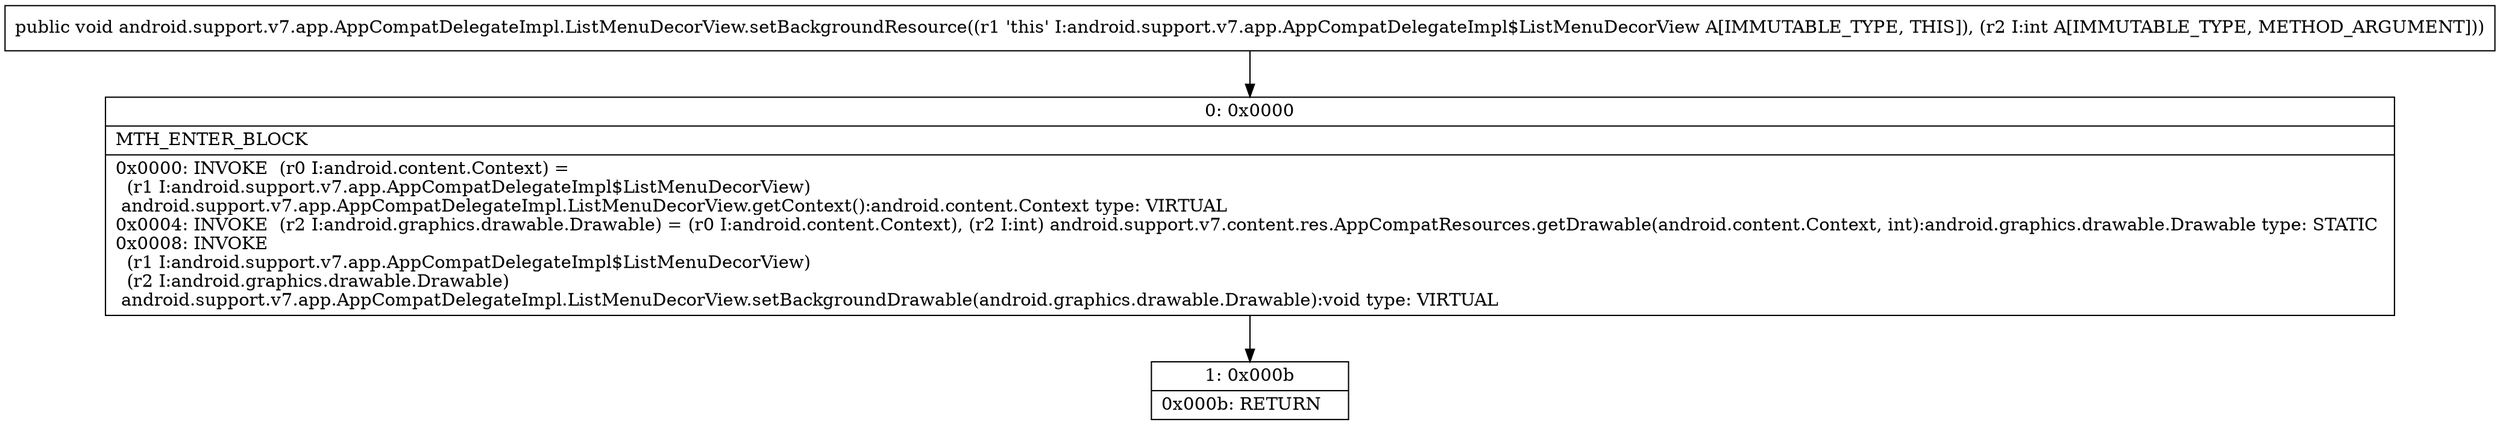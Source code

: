 digraph "CFG forandroid.support.v7.app.AppCompatDelegateImpl.ListMenuDecorView.setBackgroundResource(I)V" {
Node_0 [shape=record,label="{0\:\ 0x0000|MTH_ENTER_BLOCK\l|0x0000: INVOKE  (r0 I:android.content.Context) = \l  (r1 I:android.support.v7.app.AppCompatDelegateImpl$ListMenuDecorView)\l android.support.v7.app.AppCompatDelegateImpl.ListMenuDecorView.getContext():android.content.Context type: VIRTUAL \l0x0004: INVOKE  (r2 I:android.graphics.drawable.Drawable) = (r0 I:android.content.Context), (r2 I:int) android.support.v7.content.res.AppCompatResources.getDrawable(android.content.Context, int):android.graphics.drawable.Drawable type: STATIC \l0x0008: INVOKE  \l  (r1 I:android.support.v7.app.AppCompatDelegateImpl$ListMenuDecorView)\l  (r2 I:android.graphics.drawable.Drawable)\l android.support.v7.app.AppCompatDelegateImpl.ListMenuDecorView.setBackgroundDrawable(android.graphics.drawable.Drawable):void type: VIRTUAL \l}"];
Node_1 [shape=record,label="{1\:\ 0x000b|0x000b: RETURN   \l}"];
MethodNode[shape=record,label="{public void android.support.v7.app.AppCompatDelegateImpl.ListMenuDecorView.setBackgroundResource((r1 'this' I:android.support.v7.app.AppCompatDelegateImpl$ListMenuDecorView A[IMMUTABLE_TYPE, THIS]), (r2 I:int A[IMMUTABLE_TYPE, METHOD_ARGUMENT])) }"];
MethodNode -> Node_0;
Node_0 -> Node_1;
}

